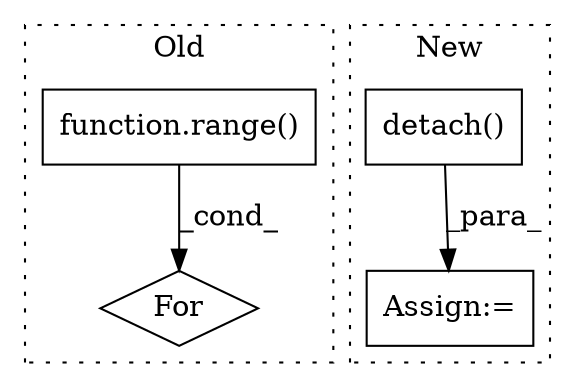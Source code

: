 digraph G {
subgraph cluster0 {
1 [label="function.range()" a="75" s="5053,5082" l="6,1" shape="box"];
4 [label="For" a="107" s="5044,5083" l="4,14" shape="diamond"];
label = "Old";
style="dotted";
}
subgraph cluster1 {
2 [label="detach()" a="75" s="4282" l="14" shape="box"];
3 [label="Assign:=" a="68" s="4279" l="3" shape="box"];
label = "New";
style="dotted";
}
1 -> 4 [label="_cond_"];
2 -> 3 [label="_para_"];
}